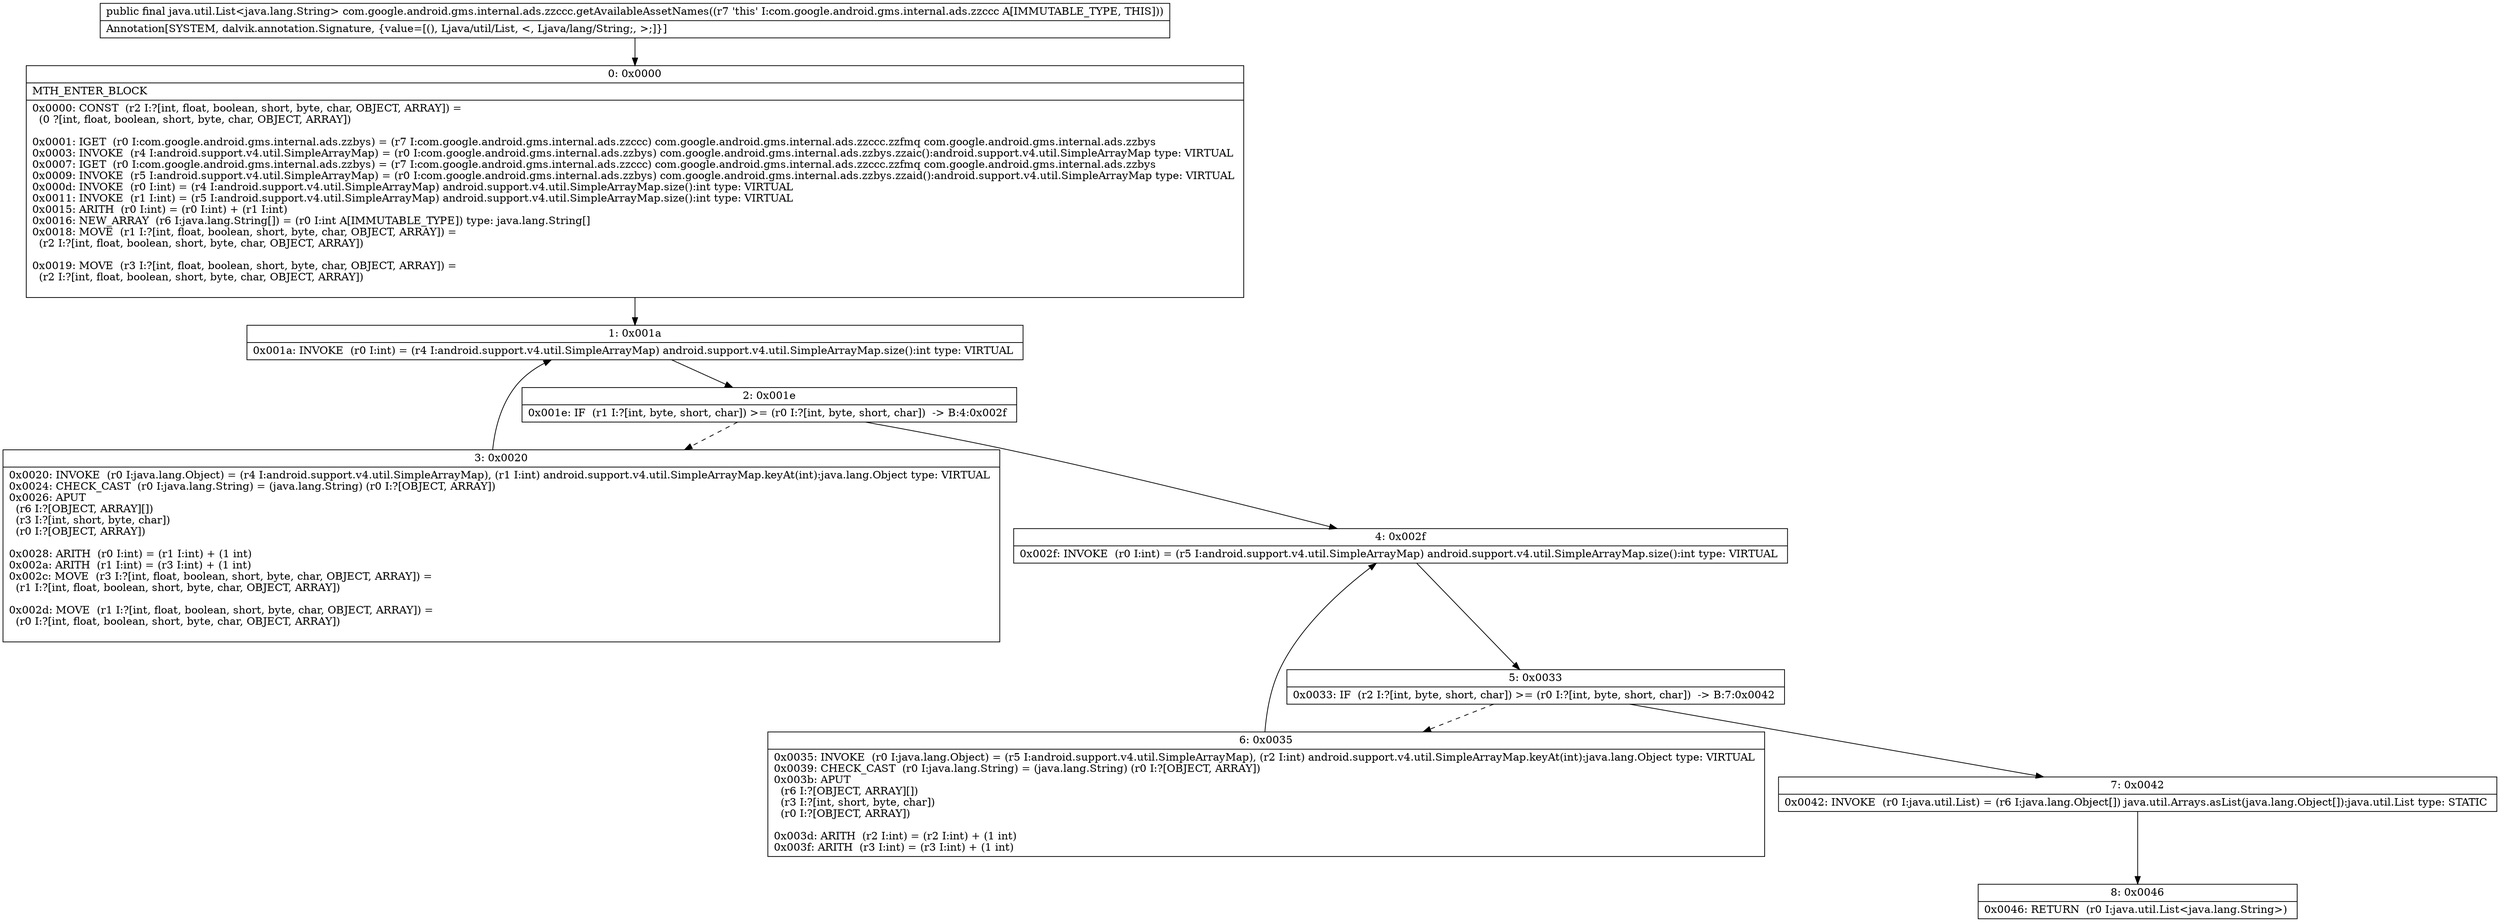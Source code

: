 digraph "CFG forcom.google.android.gms.internal.ads.zzccc.getAvailableAssetNames()Ljava\/util\/List;" {
Node_0 [shape=record,label="{0\:\ 0x0000|MTH_ENTER_BLOCK\l|0x0000: CONST  (r2 I:?[int, float, boolean, short, byte, char, OBJECT, ARRAY]) = \l  (0 ?[int, float, boolean, short, byte, char, OBJECT, ARRAY])\l \l0x0001: IGET  (r0 I:com.google.android.gms.internal.ads.zzbys) = (r7 I:com.google.android.gms.internal.ads.zzccc) com.google.android.gms.internal.ads.zzccc.zzfmq com.google.android.gms.internal.ads.zzbys \l0x0003: INVOKE  (r4 I:android.support.v4.util.SimpleArrayMap) = (r0 I:com.google.android.gms.internal.ads.zzbys) com.google.android.gms.internal.ads.zzbys.zzaic():android.support.v4.util.SimpleArrayMap type: VIRTUAL \l0x0007: IGET  (r0 I:com.google.android.gms.internal.ads.zzbys) = (r7 I:com.google.android.gms.internal.ads.zzccc) com.google.android.gms.internal.ads.zzccc.zzfmq com.google.android.gms.internal.ads.zzbys \l0x0009: INVOKE  (r5 I:android.support.v4.util.SimpleArrayMap) = (r0 I:com.google.android.gms.internal.ads.zzbys) com.google.android.gms.internal.ads.zzbys.zzaid():android.support.v4.util.SimpleArrayMap type: VIRTUAL \l0x000d: INVOKE  (r0 I:int) = (r4 I:android.support.v4.util.SimpleArrayMap) android.support.v4.util.SimpleArrayMap.size():int type: VIRTUAL \l0x0011: INVOKE  (r1 I:int) = (r5 I:android.support.v4.util.SimpleArrayMap) android.support.v4.util.SimpleArrayMap.size():int type: VIRTUAL \l0x0015: ARITH  (r0 I:int) = (r0 I:int) + (r1 I:int) \l0x0016: NEW_ARRAY  (r6 I:java.lang.String[]) = (r0 I:int A[IMMUTABLE_TYPE]) type: java.lang.String[] \l0x0018: MOVE  (r1 I:?[int, float, boolean, short, byte, char, OBJECT, ARRAY]) = \l  (r2 I:?[int, float, boolean, short, byte, char, OBJECT, ARRAY])\l \l0x0019: MOVE  (r3 I:?[int, float, boolean, short, byte, char, OBJECT, ARRAY]) = \l  (r2 I:?[int, float, boolean, short, byte, char, OBJECT, ARRAY])\l \l}"];
Node_1 [shape=record,label="{1\:\ 0x001a|0x001a: INVOKE  (r0 I:int) = (r4 I:android.support.v4.util.SimpleArrayMap) android.support.v4.util.SimpleArrayMap.size():int type: VIRTUAL \l}"];
Node_2 [shape=record,label="{2\:\ 0x001e|0x001e: IF  (r1 I:?[int, byte, short, char]) \>= (r0 I:?[int, byte, short, char])  \-\> B:4:0x002f \l}"];
Node_3 [shape=record,label="{3\:\ 0x0020|0x0020: INVOKE  (r0 I:java.lang.Object) = (r4 I:android.support.v4.util.SimpleArrayMap), (r1 I:int) android.support.v4.util.SimpleArrayMap.keyAt(int):java.lang.Object type: VIRTUAL \l0x0024: CHECK_CAST  (r0 I:java.lang.String) = (java.lang.String) (r0 I:?[OBJECT, ARRAY]) \l0x0026: APUT  \l  (r6 I:?[OBJECT, ARRAY][])\l  (r3 I:?[int, short, byte, char])\l  (r0 I:?[OBJECT, ARRAY])\l \l0x0028: ARITH  (r0 I:int) = (r1 I:int) + (1 int) \l0x002a: ARITH  (r1 I:int) = (r3 I:int) + (1 int) \l0x002c: MOVE  (r3 I:?[int, float, boolean, short, byte, char, OBJECT, ARRAY]) = \l  (r1 I:?[int, float, boolean, short, byte, char, OBJECT, ARRAY])\l \l0x002d: MOVE  (r1 I:?[int, float, boolean, short, byte, char, OBJECT, ARRAY]) = \l  (r0 I:?[int, float, boolean, short, byte, char, OBJECT, ARRAY])\l \l}"];
Node_4 [shape=record,label="{4\:\ 0x002f|0x002f: INVOKE  (r0 I:int) = (r5 I:android.support.v4.util.SimpleArrayMap) android.support.v4.util.SimpleArrayMap.size():int type: VIRTUAL \l}"];
Node_5 [shape=record,label="{5\:\ 0x0033|0x0033: IF  (r2 I:?[int, byte, short, char]) \>= (r0 I:?[int, byte, short, char])  \-\> B:7:0x0042 \l}"];
Node_6 [shape=record,label="{6\:\ 0x0035|0x0035: INVOKE  (r0 I:java.lang.Object) = (r5 I:android.support.v4.util.SimpleArrayMap), (r2 I:int) android.support.v4.util.SimpleArrayMap.keyAt(int):java.lang.Object type: VIRTUAL \l0x0039: CHECK_CAST  (r0 I:java.lang.String) = (java.lang.String) (r0 I:?[OBJECT, ARRAY]) \l0x003b: APUT  \l  (r6 I:?[OBJECT, ARRAY][])\l  (r3 I:?[int, short, byte, char])\l  (r0 I:?[OBJECT, ARRAY])\l \l0x003d: ARITH  (r2 I:int) = (r2 I:int) + (1 int) \l0x003f: ARITH  (r3 I:int) = (r3 I:int) + (1 int) \l}"];
Node_7 [shape=record,label="{7\:\ 0x0042|0x0042: INVOKE  (r0 I:java.util.List) = (r6 I:java.lang.Object[]) java.util.Arrays.asList(java.lang.Object[]):java.util.List type: STATIC \l}"];
Node_8 [shape=record,label="{8\:\ 0x0046|0x0046: RETURN  (r0 I:java.util.List\<java.lang.String\>) \l}"];
MethodNode[shape=record,label="{public final java.util.List\<java.lang.String\> com.google.android.gms.internal.ads.zzccc.getAvailableAssetNames((r7 'this' I:com.google.android.gms.internal.ads.zzccc A[IMMUTABLE_TYPE, THIS]))  | Annotation[SYSTEM, dalvik.annotation.Signature, \{value=[(), Ljava\/util\/List, \<, Ljava\/lang\/String;, \>;]\}]\l}"];
MethodNode -> Node_0;
Node_0 -> Node_1;
Node_1 -> Node_2;
Node_2 -> Node_3[style=dashed];
Node_2 -> Node_4;
Node_3 -> Node_1;
Node_4 -> Node_5;
Node_5 -> Node_6[style=dashed];
Node_5 -> Node_7;
Node_6 -> Node_4;
Node_7 -> Node_8;
}

